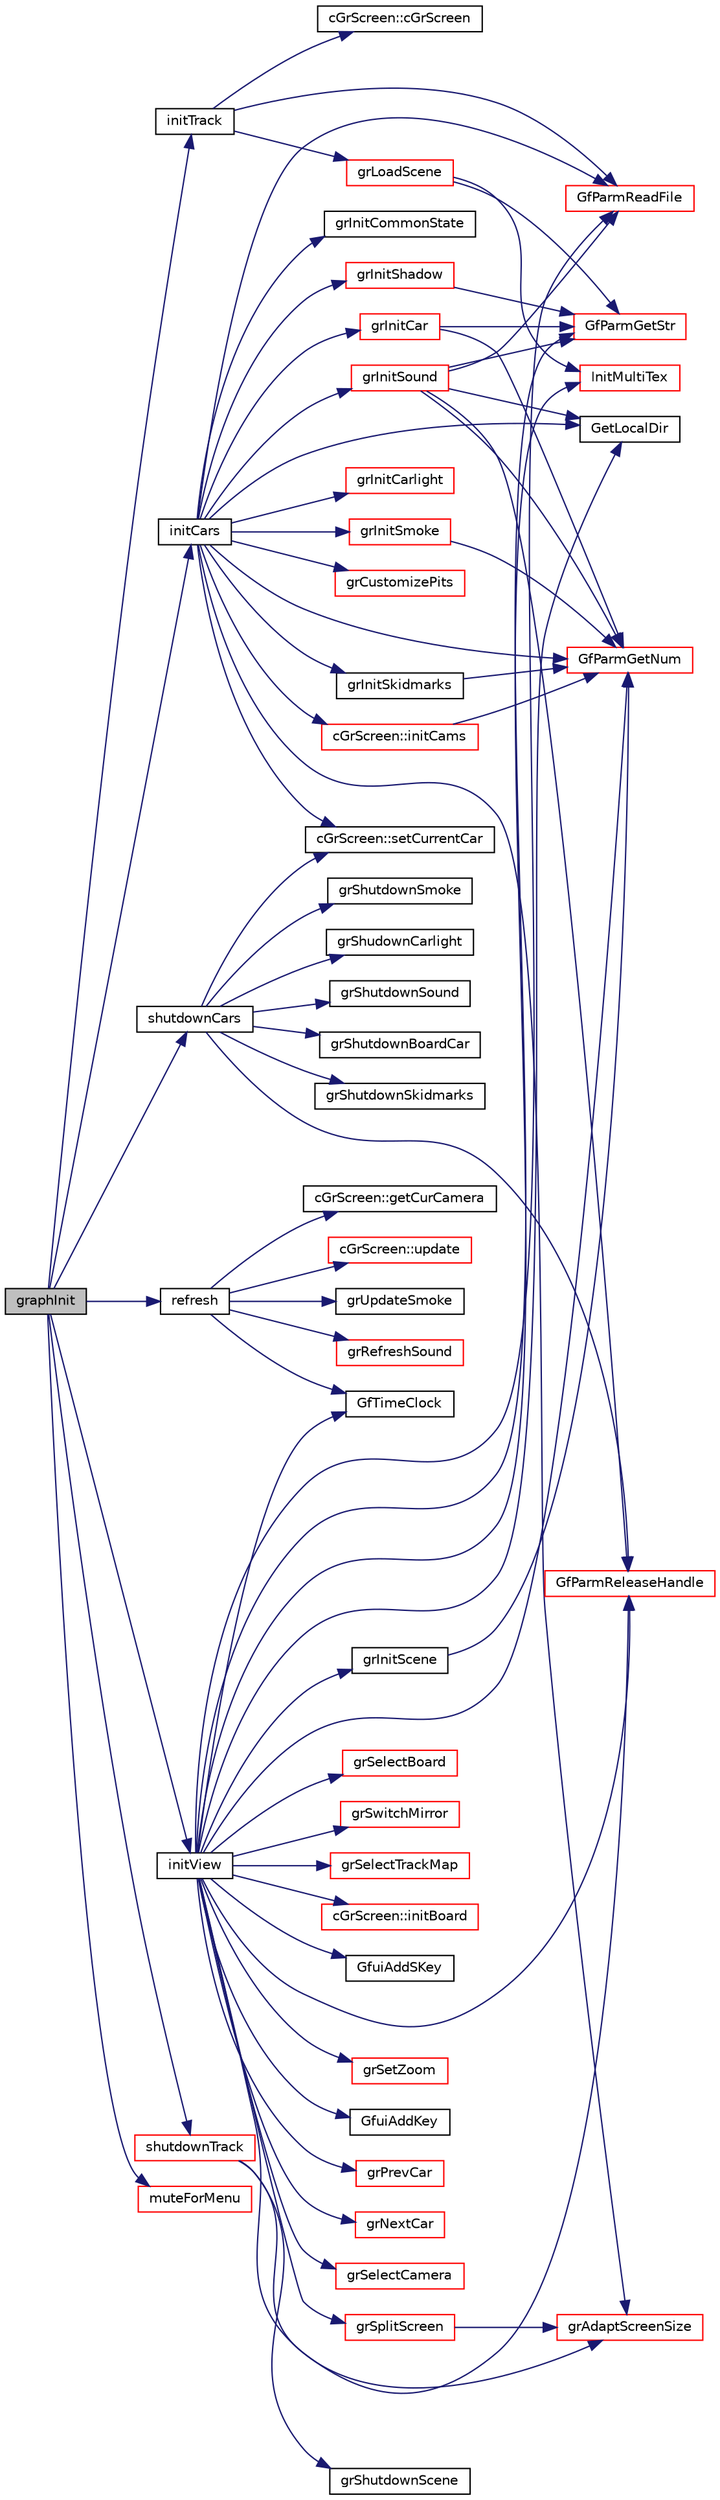 digraph "graphInit"
{
  edge [fontname="Helvetica",fontsize="10",labelfontname="Helvetica",labelfontsize="10"];
  node [fontname="Helvetica",fontsize="10",shape=record];
  rankdir="LR";
  Node1 [label="graphInit",height=0.2,width=0.4,color="black", fillcolor="grey75", style="filled", fontcolor="black"];
  Node1 -> Node2 [color="midnightblue",fontsize="10",style="solid",fontname="Helvetica"];
  Node2 [label="initTrack",height=0.2,width=0.4,color="black", fillcolor="white", style="filled",URL="$grmain_8cpp.html#abab9e18696034f8692002178b192ad6a"];
  Node2 -> Node3 [color="midnightblue",fontsize="10",style="solid",fontname="Helvetica"];
  Node3 [label="GfParmReadFile",height=0.2,width=0.4,color="red", fillcolor="white", style="filled",URL="$group__paramsfile.html#ga86fccfc1b5f8abf4ef6546896abd1e4f",tooltip="Read parameter set from file and return handle to parameter set. "];
  Node2 -> Node4 [color="midnightblue",fontsize="10",style="solid",fontname="Helvetica"];
  Node4 [label="grLoadScene",height=0.2,width=0.4,color="red", fillcolor="white", style="filled",URL="$grscene_8cpp.html#a6dce091ea403bcd447950e56a680052a"];
  Node4 -> Node5 [color="midnightblue",fontsize="10",style="solid",fontname="Helvetica"];
  Node5 [label="InitMultiTex",height=0.2,width=0.4,color="red", fillcolor="white", style="filled",URL="$grmain_8cpp.html#af138379ef999f07dd6d85b9b8f91f5cf"];
  Node4 -> Node6 [color="midnightblue",fontsize="10",style="solid",fontname="Helvetica"];
  Node6 [label="GfParmGetStr",height=0.2,width=0.4,color="red", fillcolor="white", style="filled",URL="$group__paramsdata.html#gaa37bfd1fabd03d24fd50812c2330fa12",tooltip="Get a string parameter from the parameter set handle. "];
  Node2 -> Node7 [color="midnightblue",fontsize="10",style="solid",fontname="Helvetica"];
  Node7 [label="cGrScreen::cGrScreen",height=0.2,width=0.4,color="black", fillcolor="white", style="filled",URL="$classc_gr_screen.html#a9ca01e263cf00971d35321061bcf337a"];
  Node1 -> Node8 [color="midnightblue",fontsize="10",style="solid",fontname="Helvetica"];
  Node8 [label="initCars",height=0.2,width=0.4,color="black", fillcolor="white", style="filled",URL="$grmain_8cpp.html#a4ef5202a2496714bcbff7284f7756cf3"];
  Node8 -> Node9 [color="midnightblue",fontsize="10",style="solid",fontname="Helvetica"];
  Node9 [label="GetLocalDir",height=0.2,width=0.4,color="black", fillcolor="white", style="filled",URL="$tgf_8cpp.html#ae34eae3991aacabaf9c64025449d8c87"];
  Node8 -> Node3 [color="midnightblue",fontsize="10",style="solid",fontname="Helvetica"];
  Node8 -> Node10 [color="midnightblue",fontsize="10",style="solid",fontname="Helvetica"];
  Node10 [label="grInitCommonState",height=0.2,width=0.4,color="black", fillcolor="white", style="filled",URL="$grcar_8cpp.html#aa0d31449a2b25f1ba298a22b1e8d7c48"];
  Node8 -> Node11 [color="midnightblue",fontsize="10",style="solid",fontname="Helvetica"];
  Node11 [label="grInitCarlight",height=0.2,width=0.4,color="red", fillcolor="white", style="filled",URL="$grcarlight_8cpp.html#a1f31b29ddd138c79476c64f27952fbdf"];
  Node8 -> Node12 [color="midnightblue",fontsize="10",style="solid",fontname="Helvetica"];
  Node12 [label="grCustomizePits",height=0.2,width=0.4,color="red", fillcolor="white", style="filled",URL="$grscene_8cpp.html#a34918c6023ce11e7037082cb643f64fc"];
  Node8 -> Node13 [color="midnightblue",fontsize="10",style="solid",fontname="Helvetica"];
  Node13 [label="grInitShadow",height=0.2,width=0.4,color="red", fillcolor="white", style="filled",URL="$grcar_8cpp.html#a8faa77246834a47464ed37ca06ce6783"];
  Node13 -> Node6 [color="midnightblue",fontsize="10",style="solid",fontname="Helvetica"];
  Node8 -> Node14 [color="midnightblue",fontsize="10",style="solid",fontname="Helvetica"];
  Node14 [label="grInitSkidmarks",height=0.2,width=0.4,color="black", fillcolor="white", style="filled",URL="$grskidmarks_8cpp.html#ad4948b8d4b3143989e0a45f8d6d4b229",tooltip="initialize the skidmak structure for a car "];
  Node14 -> Node15 [color="midnightblue",fontsize="10",style="solid",fontname="Helvetica"];
  Node15 [label="GfParmGetNum",height=0.2,width=0.4,color="red", fillcolor="white", style="filled",URL="$group__paramsdata.html#ga57d6d6694c94482128c7b7bd6bf0a2e8",tooltip="Get a numerical parameter from the parameter set handle. "];
  Node8 -> Node15 [color="midnightblue",fontsize="10",style="solid",fontname="Helvetica"];
  Node8 -> Node16 [color="midnightblue",fontsize="10",style="solid",fontname="Helvetica"];
  Node16 [label="grInitCar",height=0.2,width=0.4,color="red", fillcolor="white", style="filled",URL="$grcar_8cpp.html#ab9ab5758a11c15cb33788a79726d8b36"];
  Node16 -> Node15 [color="midnightblue",fontsize="10",style="solid",fontname="Helvetica"];
  Node16 -> Node6 [color="midnightblue",fontsize="10",style="solid",fontname="Helvetica"];
  Node8 -> Node17 [color="midnightblue",fontsize="10",style="solid",fontname="Helvetica"];
  Node17 [label="cGrScreen::setCurrentCar",height=0.2,width=0.4,color="black", fillcolor="white", style="filled",URL="$classc_gr_screen.html#afaf400bec5db3b07a7ae5db37d3a301f"];
  Node8 -> Node18 [color="midnightblue",fontsize="10",style="solid",fontname="Helvetica"];
  Node18 [label="cGrScreen::initCams",height=0.2,width=0.4,color="red", fillcolor="white", style="filled",URL="$classc_gr_screen.html#a61dc679a6d52daafb6dd8cb128a9bd96"];
  Node18 -> Node15 [color="midnightblue",fontsize="10",style="solid",fontname="Helvetica"];
  Node8 -> Node19 [color="midnightblue",fontsize="10",style="solid",fontname="Helvetica"];
  Node19 [label="grInitSmoke",height=0.2,width=0.4,color="red", fillcolor="white", style="filled",URL="$grsmoke_8cpp.html#a21d0a06b391bbcb7b1ca1a0e6fd4ab1d"];
  Node19 -> Node15 [color="midnightblue",fontsize="10",style="solid",fontname="Helvetica"];
  Node8 -> Node20 [color="midnightblue",fontsize="10",style="solid",fontname="Helvetica"];
  Node20 [label="grInitSound",height=0.2,width=0.4,color="red", fillcolor="white", style="filled",URL="$grsound_8cpp.html#a6f6eb996e67ae974592c0a1331b49e6c"];
  Node20 -> Node9 [color="midnightblue",fontsize="10",style="solid",fontname="Helvetica"];
  Node20 -> Node3 [color="midnightblue",fontsize="10",style="solid",fontname="Helvetica"];
  Node20 -> Node6 [color="midnightblue",fontsize="10",style="solid",fontname="Helvetica"];
  Node20 -> Node15 [color="midnightblue",fontsize="10",style="solid",fontname="Helvetica"];
  Node20 -> Node21 [color="midnightblue",fontsize="10",style="solid",fontname="Helvetica"];
  Node21 [label="GfParmReleaseHandle",height=0.2,width=0.4,color="red", fillcolor="white", style="filled",URL="$group__paramsfile.html#ga1a1597d2697db41bcb9fdb64a6569761",tooltip="Release given parameter set handle parmHandle. "];
  Node8 -> Node22 [color="midnightblue",fontsize="10",style="solid",fontname="Helvetica"];
  Node22 [label="grAdaptScreenSize",height=0.2,width=0.4,color="red", fillcolor="white", style="filled",URL="$grmain_8cpp.html#a79d0d8f51b8f9fef7e67e83baeaa918f"];
  Node1 -> Node23 [color="midnightblue",fontsize="10",style="solid",fontname="Helvetica"];
  Node23 [label="initView",height=0.2,width=0.4,color="black", fillcolor="white", style="filled",URL="$grmain_8cpp.html#a865955462cb803bebd0d94b761c99923"];
  Node23 -> Node5 [color="midnightblue",fontsize="10",style="solid",fontname="Helvetica"];
  Node23 -> Node24 [color="midnightblue",fontsize="10",style="solid",fontname="Helvetica"];
  Node24 [label="GfTimeClock",height=0.2,width=0.4,color="black", fillcolor="white", style="filled",URL="$os_8cpp.html#aa735d1d80d0c5f9b180b077193f32c3b",tooltip="Get the time in seconds. "];
  Node23 -> Node9 [color="midnightblue",fontsize="10",style="solid",fontname="Helvetica"];
  Node23 -> Node3 [color="midnightblue",fontsize="10",style="solid",fontname="Helvetica"];
  Node23 -> Node25 [color="midnightblue",fontsize="10",style="solid",fontname="Helvetica"];
  Node25 [label="cGrScreen::initBoard",height=0.2,width=0.4,color="red", fillcolor="white", style="filled",URL="$classc_gr_screen.html#a492dda2b5f129cbc331cdfb8802a894d"];
  Node23 -> Node26 [color="midnightblue",fontsize="10",style="solid",fontname="Helvetica"];
  Node26 [label="GfuiAddSKey",height=0.2,width=0.4,color="black", fillcolor="white", style="filled",URL="$group__gui.html#gace224651e94284d3073aa21bc2309e21",tooltip="Add a Special Keyboard shortcut to the screen. "];
  Node23 -> Node27 [color="midnightblue",fontsize="10",style="solid",fontname="Helvetica"];
  Node27 [label="grSetZoom",height=0.2,width=0.4,color="red", fillcolor="white", style="filled",URL="$grmain_8cpp.html#aa2b24aefd8f9c5ff86df54d7fd5b5675"];
  Node23 -> Node28 [color="midnightblue",fontsize="10",style="solid",fontname="Helvetica"];
  Node28 [label="GfuiAddKey",height=0.2,width=0.4,color="black", fillcolor="white", style="filled",URL="$group__gui.html#gac5aea8aedfe0396ed1aea0364b55a48b",tooltip="Add a Keyboard callback to a screen. "];
  Node23 -> Node29 [color="midnightblue",fontsize="10",style="solid",fontname="Helvetica"];
  Node29 [label="grPrevCar",height=0.2,width=0.4,color="red", fillcolor="white", style="filled",URL="$grmain_8cpp.html#a0106ef47b8efc84d89eb9692050240d8"];
  Node23 -> Node30 [color="midnightblue",fontsize="10",style="solid",fontname="Helvetica"];
  Node30 [label="grNextCar",height=0.2,width=0.4,color="red", fillcolor="white", style="filled",URL="$grmain_8cpp.html#ab27136fdd1045fbd1e2d04ad02cd13fe"];
  Node23 -> Node31 [color="midnightblue",fontsize="10",style="solid",fontname="Helvetica"];
  Node31 [label="grSelectCamera",height=0.2,width=0.4,color="red", fillcolor="white", style="filled",URL="$grmain_8cpp.html#ab99cca8fbf236e5a7199772632780a3c"];
  Node23 -> Node32 [color="midnightblue",fontsize="10",style="solid",fontname="Helvetica"];
  Node32 [label="grSelectBoard",height=0.2,width=0.4,color="red", fillcolor="white", style="filled",URL="$grmain_8cpp.html#a6b6ff376ae7546e21ebaab816635b619"];
  Node23 -> Node33 [color="midnightblue",fontsize="10",style="solid",fontname="Helvetica"];
  Node33 [label="grSwitchMirror",height=0.2,width=0.4,color="red", fillcolor="white", style="filled",URL="$grmain_8cpp.html#a771885231adddc29e469b2e47fc9b736"];
  Node23 -> Node34 [color="midnightblue",fontsize="10",style="solid",fontname="Helvetica"];
  Node34 [label="grSplitScreen",height=0.2,width=0.4,color="red", fillcolor="white", style="filled",URL="$grmain_8cpp.html#a8ea76fc9e6a59474273201092cc9215d"];
  Node34 -> Node22 [color="midnightblue",fontsize="10",style="solid",fontname="Helvetica"];
  Node23 -> Node35 [color="midnightblue",fontsize="10",style="solid",fontname="Helvetica"];
  Node35 [label="grSelectTrackMap",height=0.2,width=0.4,color="red", fillcolor="white", style="filled",URL="$grmain_8cpp.html#a0383f334b8caa25d905ff7a7c1e3ad74"];
  Node23 -> Node22 [color="midnightblue",fontsize="10",style="solid",fontname="Helvetica"];
  Node23 -> Node36 [color="midnightblue",fontsize="10",style="solid",fontname="Helvetica"];
  Node36 [label="grInitScene",height=0.2,width=0.4,color="black", fillcolor="white", style="filled",URL="$grscene_8cpp.html#a148757080116f48406834dae7bb96f34"];
  Node36 -> Node15 [color="midnightblue",fontsize="10",style="solid",fontname="Helvetica"];
  Node23 -> Node15 [color="midnightblue",fontsize="10",style="solid",fontname="Helvetica"];
  Node23 -> Node6 [color="midnightblue",fontsize="10",style="solid",fontname="Helvetica"];
  Node23 -> Node21 [color="midnightblue",fontsize="10",style="solid",fontname="Helvetica"];
  Node1 -> Node37 [color="midnightblue",fontsize="10",style="solid",fontname="Helvetica"];
  Node37 [label="refresh",height=0.2,width=0.4,color="black", fillcolor="white", style="filled",URL="$grmain_8cpp.html#a98d832ff52ed031b39feba700c344f80"];
  Node37 -> Node24 [color="midnightblue",fontsize="10",style="solid",fontname="Helvetica"];
  Node37 -> Node38 [color="midnightblue",fontsize="10",style="solid",fontname="Helvetica"];
  Node38 [label="grRefreshSound",height=0.2,width=0.4,color="red", fillcolor="white", style="filled",URL="$grsound_8cpp.html#a5dc7c1085cded91d5fa15daafc7f79d6"];
  Node37 -> Node39 [color="midnightblue",fontsize="10",style="solid",fontname="Helvetica"];
  Node39 [label="cGrScreen::getCurCamera",height=0.2,width=0.4,color="black", fillcolor="white", style="filled",URL="$classc_gr_screen.html#a5298fbadc34657354b897a6660e7dab2"];
  Node37 -> Node40 [color="midnightblue",fontsize="10",style="solid",fontname="Helvetica"];
  Node40 [label="cGrScreen::update",height=0.2,width=0.4,color="red", fillcolor="white", style="filled",URL="$classc_gr_screen.html#aa241f24a3abf1f760ef873bda587dae0"];
  Node37 -> Node41 [color="midnightblue",fontsize="10",style="solid",fontname="Helvetica"];
  Node41 [label="grUpdateSmoke",height=0.2,width=0.4,color="black", fillcolor="white", style="filled",URL="$grsmoke_8cpp.html#a6a64bad1a3cb87547206c1d74036c03c",tooltip="update if necessary the smoke for a car "];
  Node1 -> Node42 [color="midnightblue",fontsize="10",style="solid",fontname="Helvetica"];
  Node42 [label="shutdownCars",height=0.2,width=0.4,color="black", fillcolor="white", style="filled",URL="$grmain_8cpp.html#a5250e798bb87986a9be70a693f33cd40"];
  Node42 -> Node43 [color="midnightblue",fontsize="10",style="solid",fontname="Helvetica"];
  Node43 [label="grShutdownSound",height=0.2,width=0.4,color="black", fillcolor="white", style="filled",URL="$grsound_8cpp.html#adc35d88b9c87621f1829a11c53b73941"];
  Node42 -> Node44 [color="midnightblue",fontsize="10",style="solid",fontname="Helvetica"];
  Node44 [label="grShutdownBoardCar",height=0.2,width=0.4,color="black", fillcolor="white", style="filled",URL="$grboard_8cpp.html#a1c9aea8fcbc0663f6133eb8211cb4fdb"];
  Node42 -> Node45 [color="midnightblue",fontsize="10",style="solid",fontname="Helvetica"];
  Node45 [label="grShutdownSkidmarks",height=0.2,width=0.4,color="black", fillcolor="white", style="filled",URL="$grskidmarks_8cpp.html#a16269cb0b7d6c7a5bf761d1eb9034062",tooltip="remove the skidmarks information for a car "];
  Node42 -> Node46 [color="midnightblue",fontsize="10",style="solid",fontname="Helvetica"];
  Node46 [label="grShutdownSmoke",height=0.2,width=0.4,color="black", fillcolor="white", style="filled",URL="$grsmoke_8cpp.html#a5530ca27f520ba5dbc08f314cfad7df4",tooltip="remove the smoke information for a car "];
  Node42 -> Node47 [color="midnightblue",fontsize="10",style="solid",fontname="Helvetica"];
  Node47 [label="grShudownCarlight",height=0.2,width=0.4,color="black", fillcolor="white", style="filled",URL="$grcarlight_8cpp.html#a78ebd4fca33c442f554ab59484893b52"];
  Node42 -> Node21 [color="midnightblue",fontsize="10",style="solid",fontname="Helvetica"];
  Node42 -> Node17 [color="midnightblue",fontsize="10",style="solid",fontname="Helvetica"];
  Node1 -> Node48 [color="midnightblue",fontsize="10",style="solid",fontname="Helvetica"];
  Node48 [label="shutdownTrack",height=0.2,width=0.4,color="red", fillcolor="white", style="filled",URL="$grmain_8cpp.html#afb13eadf9e812d4ee9f9374ffb84a108"];
  Node48 -> Node49 [color="midnightblue",fontsize="10",style="solid",fontname="Helvetica"];
  Node49 [label="grShutdownScene",height=0.2,width=0.4,color="black", fillcolor="white", style="filled",URL="$grscene_8cpp.html#a19df5b0638fd91d0fcff9c7b39a5de7d"];
  Node48 -> Node21 [color="midnightblue",fontsize="10",style="solid",fontname="Helvetica"];
  Node1 -> Node50 [color="midnightblue",fontsize="10",style="solid",fontname="Helvetica"];
  Node50 [label="muteForMenu",height=0.2,width=0.4,color="red", fillcolor="white", style="filled",URL="$grmain_8cpp.html#ad60f8b1fe51bd50b0ae69cfe019fcf8b"];
}
